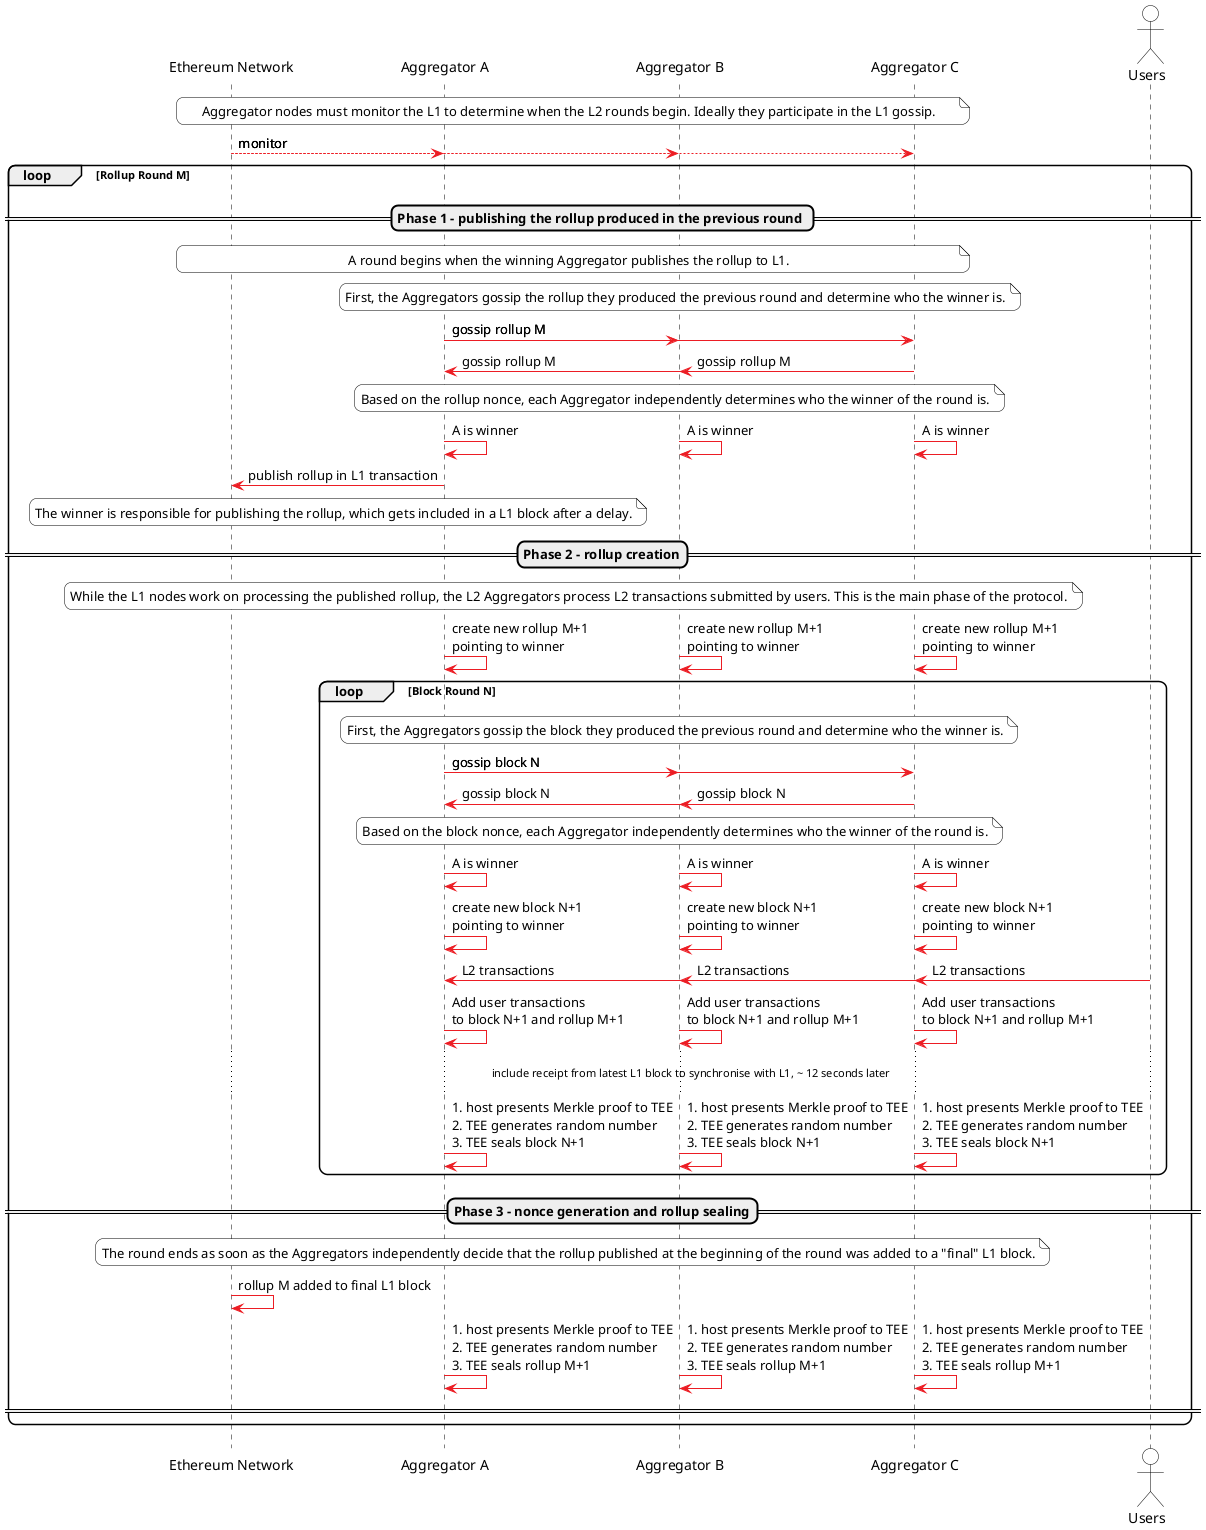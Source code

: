 https://plantuml-editor.kkeisuke.dev/

@startuml
!pragma teoz true
skinparam monochrome false
skinparam roundcorner 15
skinparam shadowing false
skinparam sequence{
  ArrowColor #EC1D24
  ParticipantBackgroundColor White
  ParticipantBorderColor White
  NoteBackgroundColor White
  NoteBorderColor Black
  ActorBorderColor Black
  ActorBackgroundColor White
  LifeLineBorderColor Black
}
skinparam note{
  BorderColor Black
  BackgroundColor White
}

participant "Ethereum Network" as L1
participant "Aggregator A" as aggregatorA
participant "Aggregator B" as aggregatorB
participant "Aggregator C" as aggregatorC
actor Users

note over L1,aggregatorC: Aggregator nodes must monitor the L1 to determine when the L2 rounds begin. Ideally they participate in the L1 gossip.

L1 --> aggregatorA: monitor
& L1 --> aggregatorB: monitor
& L1 --> aggregatorC: monitor

loop Rollup Round M

== Phase 1 - publishing the rollup produced in the previous round ==
note over L1,aggregatorC: A round begins when the winning Aggregator publishes the rollup to L1.
note over aggregatorA, aggregatorC: First, the Aggregators gossip the rollup they produced the previous round and determine who the winner is.
aggregatorA -> aggregatorB: gossip rollup M
& aggregatorA -> aggregatorC: gossip rollup M
aggregatorC -> aggregatorA: gossip rollup M
& aggregatorC -> aggregatorB: gossip rollup M

note over aggregatorA, aggregatorC: Based on the rollup nonce, each Aggregator independently determines who the winner of the round is.

aggregatorC -> aggregatorC: A is winner
& aggregatorA -> aggregatorA: A is winner
& aggregatorB -> aggregatorB: A is winner

aggregatorA -> L1: publish rollup in L1 transaction
note over L1,aggregatorA: The winner is responsible for publishing the rollup, which gets included in a L1 block after a delay.

== Phase 2 - rollup creation==
note over L1,aggregatorC: While the L1 nodes work on processing the published rollup, the L2 Aggregators process L2 transactions submitted by users. This is the main phase of the protocol.
aggregatorA -> aggregatorA: create new rollup M+1\npointing to winner
& aggregatorB -> aggregatorB: create new rollup M+1\npointing to winner
& aggregatorC -> aggregatorC: create new rollup M+1\npointing to winner


loop Block Round N
note over aggregatorA, aggregatorC: First, the Aggregators gossip the block they produced the previous round and determine who the winner is.
aggregatorA -> aggregatorB: gossip block N
& aggregatorA -> aggregatorC: gossip block N
aggregatorC -> aggregatorA: gossip block N
& aggregatorC -> aggregatorB: gossip block N

note over aggregatorA, aggregatorC: Based on the block nonce, each Aggregator independently determines who the winner of the round is.

aggregatorC -> aggregatorC: A is winner
& aggregatorA -> aggregatorA: A is winner
& aggregatorB -> aggregatorB: A is winner


aggregatorA -> aggregatorA: create new block N+1\npointing to winner
& aggregatorB -> aggregatorB: create new block N+1\npointing to winner
& aggregatorC -> aggregatorC: create new block N+1\npointing to winner

Users -> aggregatorA: L2 transactions
& Users -> aggregatorB: L2 transactions
& Users -> aggregatorC: L2 transactions

aggregatorA -> aggregatorA: Add user transactions\nto block N+1 and rollup M+1
& aggregatorB -> aggregatorB: Add user transactions\nto block N+1 and rollup M+1
& aggregatorC -> aggregatorC: Add user transactions\nto block N+1 and rollup M+1

... include receipt from latest L1 block to synchronise with L1, ~ 12 seconds later ...

aggregatorA -> aggregatorA: 1. host presents Merkle proof to TEE\n2. TEE generates random number\n3. TEE seals block N+1
& aggregatorB -> aggregatorB: 1. host presents Merkle proof to TEE\n2. TEE generates random number\n3. TEE seals block N+1
& aggregatorC -> aggregatorC: 1. host presents Merkle proof to TEE\n2. TEE generates random number\n3. TEE seals block N+1

end
== Phase 3 - nonce generation and rollup sealing==
note over L1,aggregatorC: The round ends as soon as the Aggregators independently decide that the rollup published at the beginning of the round was added to a "final" L1 block.
L1 -> L1: rollup M added to final L1 block
aggregatorA -> aggregatorA: 1. host presents Merkle proof to TEE\n2. TEE generates random number\n3. TEE seals rollup M+1
& aggregatorB -> aggregatorB: 1. host presents Merkle proof to TEE\n2. TEE generates random number\n3. TEE seals rollup M+1
& aggregatorC -> aggregatorC: 1. host presents Merkle proof to TEE\n2. TEE generates random number\n3. TEE seals rollup M+1

====
end
@enduml
